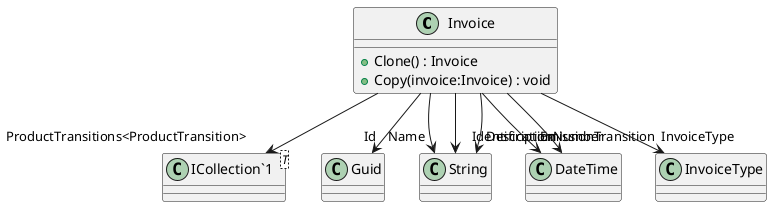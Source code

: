 @startuml
class Invoice {
    + Clone() : Invoice
    + Copy(invoice:Invoice) : void
}
class "ICollection`1"<T> {
}
Invoice --> "Id" Guid
Invoice --> "Name" String
Invoice --> "IdentificationNumber" String
Invoice --> "Emission" DateTime
Invoice --> "ProductTransitions<ProductTransition>" "ICollection`1"
Invoice --> "Transition" DateTime
Invoice --> "Description" String
Invoice --> "InvoiceType" InvoiceType
@enduml
